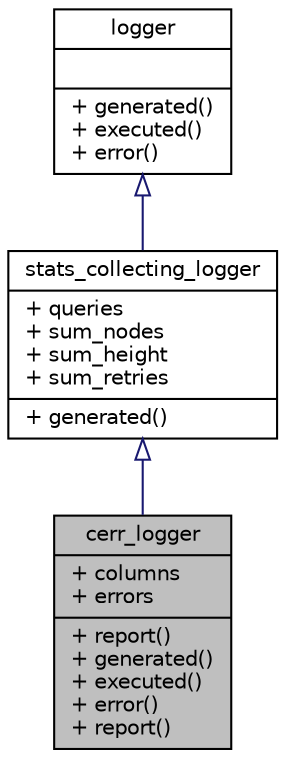 digraph "cerr_logger"
{
 // LATEX_PDF_SIZE
  edge [fontname="Helvetica",fontsize="10",labelfontname="Helvetica",labelfontsize="10"];
  node [fontname="Helvetica",fontsize="10",shape=record];
  Node1 [label="{cerr_logger\n|+ columns\l+ errors\l|+ report()\l+ generated()\l+ executed()\l+ error()\l+ report()\l}",height=0.2,width=0.4,color="black", fillcolor="grey75", style="filled", fontcolor="black",tooltip="stderr logger"];
  Node2 -> Node1 [dir="back",color="midnightblue",fontsize="10",style="solid",arrowtail="onormal",fontname="Helvetica"];
  Node2 [label="{stats_collecting_logger\n|+ queries\l+ sum_nodes\l+ sum_height\l+ sum_retries\l|+ generated()\l}",height=0.2,width=0.4,color="black", fillcolor="white", style="filled",URL="$structstats__collecting__logger.html",tooltip="logger for statistics collection"];
  Node3 -> Node2 [dir="back",color="midnightblue",fontsize="10",style="solid",arrowtail="onormal",fontname="Helvetica"];
  Node3 [label="{logger\n||+ generated()\l+ executed()\l+ error()\l}",height=0.2,width=0.4,color="black", fillcolor="white", style="filled",URL="$structlogger.html",tooltip="logger base class"];
}
